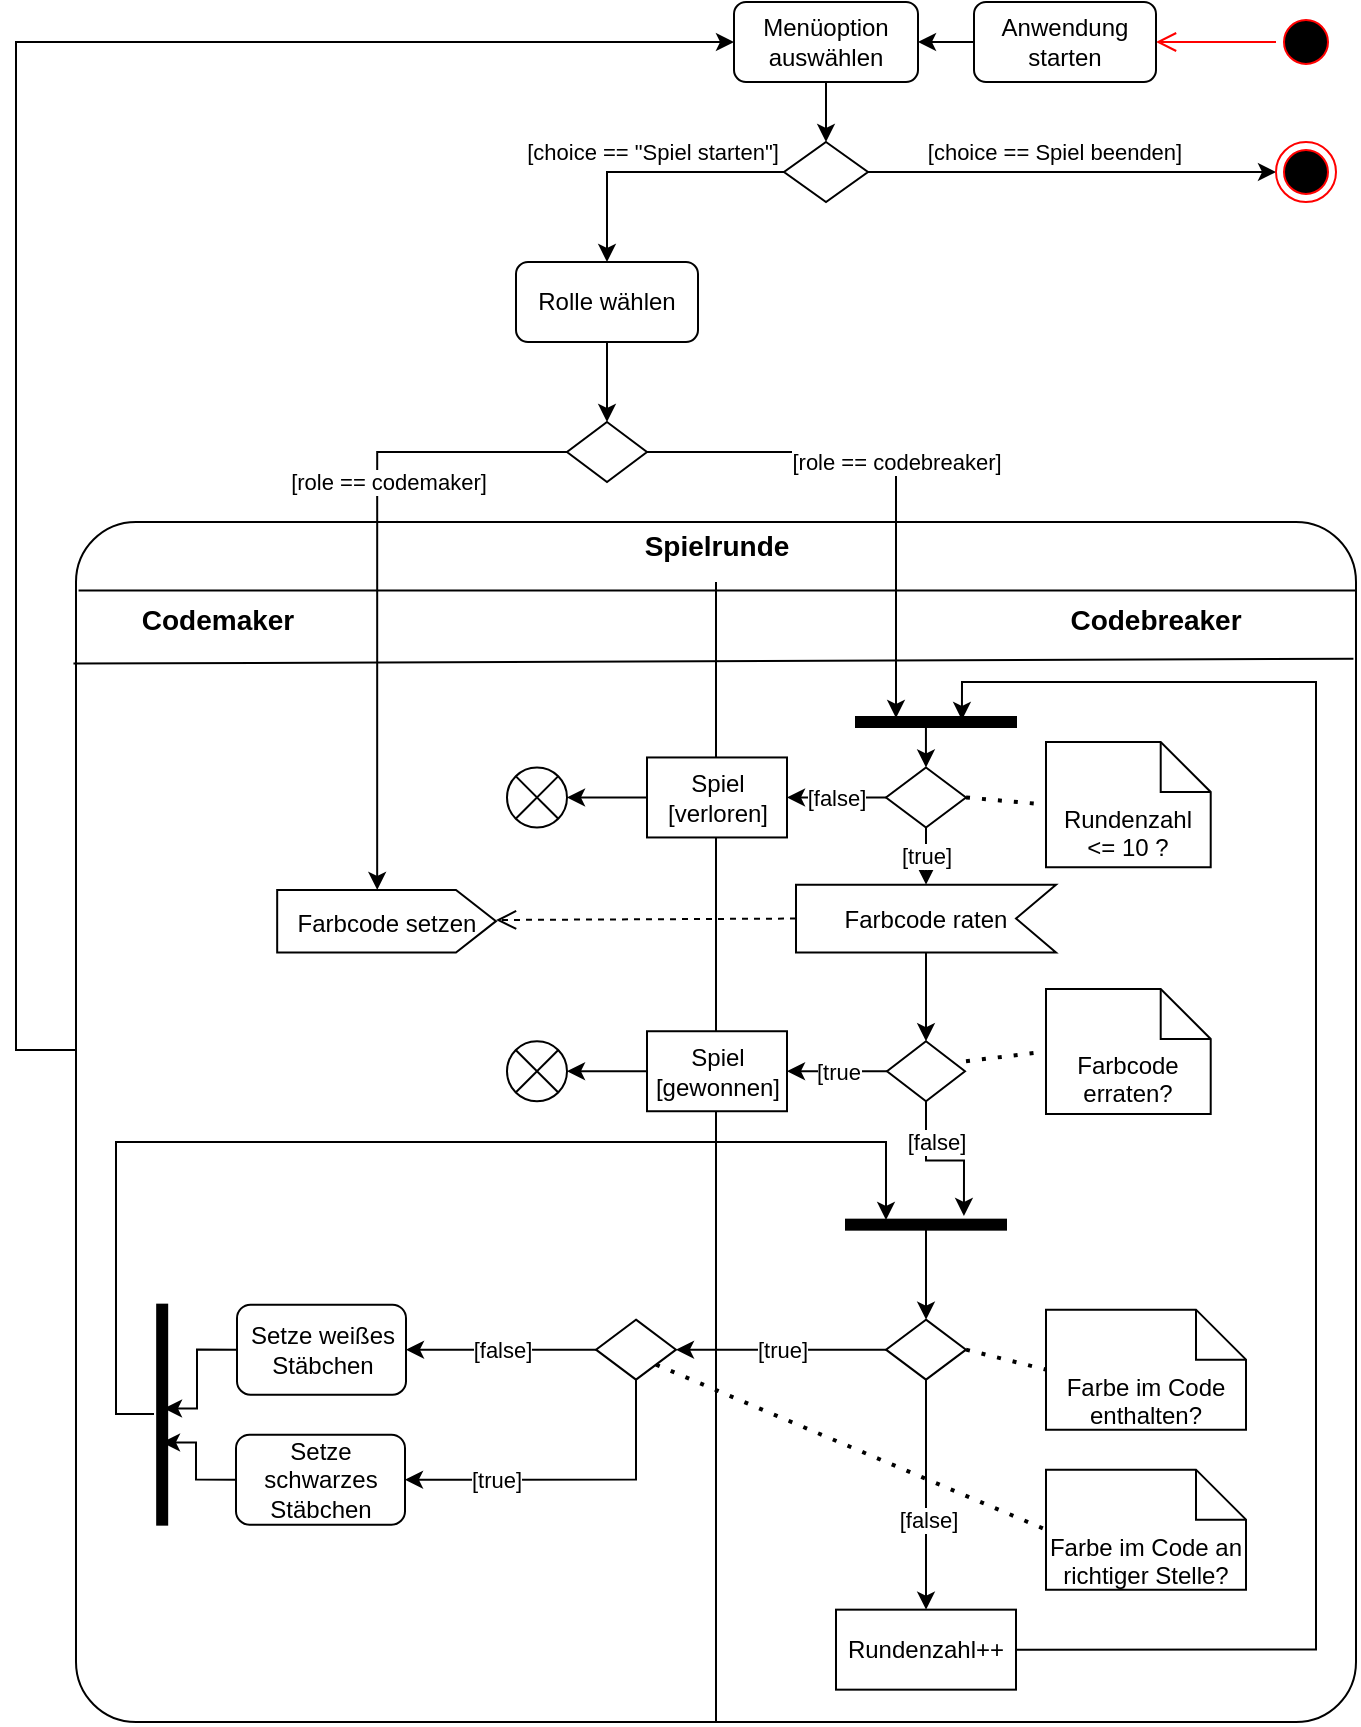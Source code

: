 <mxfile version="21.2.8" type="device">
  <diagram name="Page-1" id="C5HD7RrzjU2cgvFhT7br">
    <mxGraphModel dx="1804" dy="583" grid="1" gridSize="10" guides="1" tooltips="1" connect="1" arrows="1" fold="1" page="1" pageScale="1" pageWidth="850" pageHeight="1100" math="0" shadow="0">
      <root>
        <mxCell id="0" />
        <mxCell id="1" parent="0" />
        <mxCell id="xfgqFInzrt2F2nNXEhMC-96" style="edgeStyle=orthogonalEdgeStyle;rounded=0;orthogonalLoop=1;jettySize=auto;html=1;exitX=0;exitY=0.5;exitDx=0;exitDy=0;entryX=0;entryY=0.5;entryDx=0;entryDy=0;" parent="1" source="xfgqFInzrt2F2nNXEhMC-44" target="6mnyKnMKoBdTDlpZ-iiz-33" edge="1">
          <mxGeometry relative="1" as="geometry">
            <Array as="points">
              <mxPoint x="30" y="794" />
              <mxPoint y="794" />
              <mxPoint y="290" />
            </Array>
          </mxGeometry>
        </mxCell>
        <mxCell id="xfgqFInzrt2F2nNXEhMC-44" value="" style="rounded=1;whiteSpace=wrap;html=1;container=0;arcSize=5;" parent="1" vertex="1">
          <mxGeometry x="30" y="530" width="640" height="600" as="geometry" />
        </mxCell>
        <mxCell id="6mnyKnMKoBdTDlpZ-iiz-1" value="" style="ellipse;html=1;shape=startState;fillColor=#000000;strokeColor=#ff0000;" parent="1" vertex="1">
          <mxGeometry x="630" y="275" width="30" height="30" as="geometry" />
        </mxCell>
        <mxCell id="6mnyKnMKoBdTDlpZ-iiz-2" value="" style="edgeStyle=orthogonalEdgeStyle;html=1;verticalAlign=bottom;endArrow=open;endSize=8;strokeColor=#ff0000;rounded=0;entryX=1;entryY=0.5;entryDx=0;entryDy=0;" parent="1" source="6mnyKnMKoBdTDlpZ-iiz-1" target="6mnyKnMKoBdTDlpZ-iiz-4" edge="1">
          <mxGeometry relative="1" as="geometry">
            <mxPoint x="398" y="210" as="targetPoint" />
          </mxGeometry>
        </mxCell>
        <mxCell id="6mnyKnMKoBdTDlpZ-iiz-34" style="edgeStyle=orthogonalEdgeStyle;rounded=0;orthogonalLoop=1;jettySize=auto;html=1;exitX=0;exitY=0.5;exitDx=0;exitDy=0;entryX=1;entryY=0.5;entryDx=0;entryDy=0;" parent="1" source="6mnyKnMKoBdTDlpZ-iiz-4" target="6mnyKnMKoBdTDlpZ-iiz-33" edge="1">
          <mxGeometry relative="1" as="geometry" />
        </mxCell>
        <mxCell id="6mnyKnMKoBdTDlpZ-iiz-4" value="&lt;div&gt;Anwendung starten&lt;/div&gt;" style="rounded=1;whiteSpace=wrap;html=1;" parent="1" vertex="1">
          <mxGeometry x="479" y="270" width="91" height="40" as="geometry" />
        </mxCell>
        <mxCell id="6mnyKnMKoBdTDlpZ-iiz-15" style="edgeStyle=orthogonalEdgeStyle;rounded=0;orthogonalLoop=1;jettySize=auto;html=1;exitX=0;exitY=0.5;exitDx=0;exitDy=0;entryX=0.5;entryY=0;entryDx=0;entryDy=0;" parent="1" source="6mnyKnMKoBdTDlpZ-iiz-7" target="6mnyKnMKoBdTDlpZ-iiz-21" edge="1">
          <mxGeometry relative="1" as="geometry">
            <mxPoint x="210" y="420" as="targetPoint" />
          </mxGeometry>
        </mxCell>
        <mxCell id="6mnyKnMKoBdTDlpZ-iiz-36" value="[choice == &quot;Spiel starten&quot;]" style="edgeLabel;html=1;align=center;verticalAlign=middle;resizable=0;points=[];" parent="6mnyKnMKoBdTDlpZ-iiz-15" vertex="1" connectable="0">
          <mxGeometry x="-0.395" relative="1" as="geometry">
            <mxPoint x="-26" y="-10" as="offset" />
          </mxGeometry>
        </mxCell>
        <mxCell id="6mnyKnMKoBdTDlpZ-iiz-17" style="edgeStyle=orthogonalEdgeStyle;rounded=0;orthogonalLoop=1;jettySize=auto;html=1;exitX=1;exitY=0.5;exitDx=0;exitDy=0;entryX=0;entryY=0.5;entryDx=0;entryDy=0;" parent="1" source="6mnyKnMKoBdTDlpZ-iiz-7" target="6mnyKnMKoBdTDlpZ-iiz-12" edge="1">
          <mxGeometry relative="1" as="geometry">
            <mxPoint x="613" y="520" as="targetPoint" />
          </mxGeometry>
        </mxCell>
        <mxCell id="6mnyKnMKoBdTDlpZ-iiz-37" value="[choice == Spiel beenden]" style="edgeLabel;html=1;align=center;verticalAlign=middle;resizable=0;points=[];" parent="6mnyKnMKoBdTDlpZ-iiz-17" vertex="1" connectable="0">
          <mxGeometry x="-0.535" y="1" relative="1" as="geometry">
            <mxPoint x="45" y="-9" as="offset" />
          </mxGeometry>
        </mxCell>
        <mxCell id="6mnyKnMKoBdTDlpZ-iiz-7" value="" style="rhombus;whiteSpace=wrap;html=1;" parent="1" vertex="1">
          <mxGeometry x="384" y="340" width="42" height="30" as="geometry" />
        </mxCell>
        <mxCell id="6mnyKnMKoBdTDlpZ-iiz-12" value="" style="ellipse;html=1;shape=endState;fillColor=#000000;strokeColor=#ff0000;" parent="1" vertex="1">
          <mxGeometry x="630" y="340" width="30" height="30" as="geometry" />
        </mxCell>
        <mxCell id="6mnyKnMKoBdTDlpZ-iiz-24" style="edgeStyle=orthogonalEdgeStyle;rounded=0;orthogonalLoop=1;jettySize=auto;html=1;exitX=0.5;exitY=1;exitDx=0;exitDy=0;entryX=0.5;entryY=0;entryDx=0;entryDy=0;" parent="1" source="6mnyKnMKoBdTDlpZ-iiz-21" target="6mnyKnMKoBdTDlpZ-iiz-23" edge="1">
          <mxGeometry relative="1" as="geometry" />
        </mxCell>
        <mxCell id="6mnyKnMKoBdTDlpZ-iiz-21" value="&lt;div&gt;Rolle wählen&lt;/div&gt;" style="rounded=1;whiteSpace=wrap;html=1;" parent="1" vertex="1">
          <mxGeometry x="250" y="400" width="91" height="40" as="geometry" />
        </mxCell>
        <mxCell id="6mnyKnMKoBdTDlpZ-iiz-29" style="edgeStyle=orthogonalEdgeStyle;rounded=0;orthogonalLoop=1;jettySize=auto;html=1;exitX=0;exitY=0.5;exitDx=0;exitDy=0;entryX=0;entryY=0;entryDx=50;entryDy=0;entryPerimeter=0;" parent="1" source="6mnyKnMKoBdTDlpZ-iiz-23" target="xfgqFInzrt2F2nNXEhMC-38" edge="1">
          <mxGeometry relative="1" as="geometry">
            <mxPoint x="165" y="540" as="targetPoint" />
          </mxGeometry>
        </mxCell>
        <mxCell id="6mnyKnMKoBdTDlpZ-iiz-31" value="[role == codemaker]" style="edgeLabel;html=1;align=center;verticalAlign=middle;resizable=0;points=[];" parent="6mnyKnMKoBdTDlpZ-iiz-29" vertex="1" connectable="0">
          <mxGeometry x="-0.091" y="3" relative="1" as="geometry">
            <mxPoint x="2" y="-33" as="offset" />
          </mxGeometry>
        </mxCell>
        <mxCell id="xfgqFInzrt2F2nNXEhMC-80" value="[role == codebreaker]" style="edgeStyle=orthogonalEdgeStyle;rounded=0;orthogonalLoop=1;jettySize=auto;html=1;exitX=1;exitY=0.5;exitDx=0;exitDy=0;entryX=0.1;entryY=0.738;entryDx=0;entryDy=0;entryPerimeter=0;" parent="1" source="6mnyKnMKoBdTDlpZ-iiz-23" target="4zfpj5_55RrsMOGDuv52-13" edge="1">
          <mxGeometry relative="1" as="geometry">
            <mxPoint x="455" y="560" as="targetPoint" />
            <Array as="points">
              <mxPoint x="440" y="495" />
            </Array>
          </mxGeometry>
        </mxCell>
        <mxCell id="6mnyKnMKoBdTDlpZ-iiz-23" value="" style="rhombus;whiteSpace=wrap;html=1;" parent="1" vertex="1">
          <mxGeometry x="275.5" y="480" width="40" height="30" as="geometry" />
        </mxCell>
        <mxCell id="6mnyKnMKoBdTDlpZ-iiz-35" style="edgeStyle=orthogonalEdgeStyle;rounded=0;orthogonalLoop=1;jettySize=auto;html=1;exitX=0.5;exitY=1;exitDx=0;exitDy=0;" parent="1" source="6mnyKnMKoBdTDlpZ-iiz-33" target="6mnyKnMKoBdTDlpZ-iiz-7" edge="1">
          <mxGeometry relative="1" as="geometry" />
        </mxCell>
        <mxCell id="6mnyKnMKoBdTDlpZ-iiz-33" value="Menüoption auswählen" style="rounded=1;whiteSpace=wrap;html=1;" parent="1" vertex="1">
          <mxGeometry x="359" y="270" width="92" height="40" as="geometry" />
        </mxCell>
        <mxCell id="xfgqFInzrt2F2nNXEhMC-84" value="[true" style="edgeStyle=orthogonalEdgeStyle;rounded=0;orthogonalLoop=1;jettySize=auto;html=1;exitX=0;exitY=0.5;exitDx=0;exitDy=0;entryX=1;entryY=0.5;entryDx=0;entryDy=0;" parent="1" source="6mnyKnMKoBdTDlpZ-iiz-58" target="6mnyKnMKoBdTDlpZ-iiz-45" edge="1">
          <mxGeometry relative="1" as="geometry" />
        </mxCell>
        <mxCell id="4zfpj5_55RrsMOGDuv52-16" value="[false]" style="edgeStyle=orthogonalEdgeStyle;rounded=0;orthogonalLoop=1;jettySize=auto;html=1;exitX=0.5;exitY=1;exitDx=0;exitDy=0;entryX=-0.366;entryY=0.263;entryDx=0;entryDy=0;entryPerimeter=0;" edge="1" parent="1" source="6mnyKnMKoBdTDlpZ-iiz-58" target="4zfpj5_55RrsMOGDuv52-11">
          <mxGeometry x="-0.466" y="5" relative="1" as="geometry">
            <mxPoint as="offset" />
          </mxGeometry>
        </mxCell>
        <mxCell id="6mnyKnMKoBdTDlpZ-iiz-58" value="" style="rhombus;whiteSpace=wrap;html=1;container=0;" parent="1" vertex="1">
          <mxGeometry x="435.5" y="789.62" width="39" height="30" as="geometry" />
        </mxCell>
        <mxCell id="xfgqFInzrt2F2nNXEhMC-19" value="[false]" style="edgeStyle=orthogonalEdgeStyle;rounded=0;orthogonalLoop=1;jettySize=auto;html=1;exitX=0;exitY=0.5;exitDx=0;exitDy=0;entryX=1;entryY=0.5;entryDx=0;entryDy=0;" parent="1" source="xfgqFInzrt2F2nNXEhMC-6" target="6mnyKnMKoBdTDlpZ-iiz-44" edge="1">
          <mxGeometry relative="1" as="geometry" />
        </mxCell>
        <mxCell id="-JMtcEVkYMEbGsDYnE0R-1" value="[true]" style="edgeStyle=orthogonalEdgeStyle;rounded=0;orthogonalLoop=1;jettySize=auto;html=1;exitX=0.5;exitY=1;exitDx=0;exitDy=0;entryX=0;entryY=0;entryDx=65;entryDy=0;entryPerimeter=0;" parent="1" source="xfgqFInzrt2F2nNXEhMC-6" target="xfgqFInzrt2F2nNXEhMC-39" edge="1">
          <mxGeometry relative="1" as="geometry" />
        </mxCell>
        <mxCell id="xfgqFInzrt2F2nNXEhMC-6" value="" style="rhombus;whiteSpace=wrap;html=1;container=0;" parent="1" vertex="1">
          <mxGeometry x="435" y="652.73" width="40" height="30" as="geometry" />
        </mxCell>
        <mxCell id="xfgqFInzrt2F2nNXEhMC-10" value="" style="endArrow=none;dashed=1;html=1;dashPattern=1 3;strokeWidth=2;rounded=0;entryX=0;entryY=0.5;entryDx=0;entryDy=0;entryPerimeter=0;" parent="1" target="xfgqFInzrt2F2nNXEhMC-9" edge="1">
          <mxGeometry width="50" height="50" relative="1" as="geometry">
            <mxPoint x="475" y="799.62" as="sourcePoint" />
            <mxPoint x="435" y="729.62" as="targetPoint" />
          </mxGeometry>
        </mxCell>
        <mxCell id="xfgqFInzrt2F2nNXEhMC-68" value="[true]&lt;br&gt;" style="edgeStyle=orthogonalEdgeStyle;rounded=0;orthogonalLoop=1;jettySize=auto;html=1;exitX=0;exitY=0.5;exitDx=0;exitDy=0;entryX=1;entryY=0.5;entryDx=0;entryDy=0;" parent="1" source="xfgqFInzrt2F2nNXEhMC-55" target="xfgqFInzrt2F2nNXEhMC-67" edge="1">
          <mxGeometry relative="1" as="geometry" />
        </mxCell>
        <mxCell id="xfgqFInzrt2F2nNXEhMC-73" style="edgeStyle=orthogonalEdgeStyle;rounded=0;orthogonalLoop=1;jettySize=auto;html=1;exitX=0.5;exitY=1;exitDx=0;exitDy=0;entryX=0.5;entryY=0;entryDx=0;entryDy=0;" parent="1" source="xfgqFInzrt2F2nNXEhMC-55" target="xfgqFInzrt2F2nNXEhMC-72" edge="1">
          <mxGeometry relative="1" as="geometry" />
        </mxCell>
        <mxCell id="xfgqFInzrt2F2nNXEhMC-74" value="[false]" style="edgeLabel;html=1;align=center;verticalAlign=middle;resizable=0;points=[];container=0;" parent="xfgqFInzrt2F2nNXEhMC-73" vertex="1" connectable="0">
          <mxGeometry x="0.217" y="1" relative="1" as="geometry">
            <mxPoint as="offset" />
          </mxGeometry>
        </mxCell>
        <mxCell id="xfgqFInzrt2F2nNXEhMC-55" value="" style="rhombus;whiteSpace=wrap;html=1;container=0;" parent="1" vertex="1">
          <mxGeometry x="435" y="928.83" width="40" height="30" as="geometry" />
        </mxCell>
        <mxCell id="xfgqFInzrt2F2nNXEhMC-59" value="Farbe im Code enthalten?" style="shape=note2;boundedLbl=1;whiteSpace=wrap;html=1;size=25;verticalAlign=top;align=center;container=0;" parent="1" vertex="1">
          <mxGeometry x="515" y="923.83" width="100" height="60" as="geometry" />
        </mxCell>
        <mxCell id="xfgqFInzrt2F2nNXEhMC-60" value="" style="endArrow=none;dashed=1;html=1;dashPattern=1 3;strokeWidth=2;rounded=0;exitX=1;exitY=0.5;exitDx=0;exitDy=0;entryX=0;entryY=0.5;entryDx=0;entryDy=0;entryPerimeter=0;" parent="1" source="xfgqFInzrt2F2nNXEhMC-55" target="xfgqFInzrt2F2nNXEhMC-59" edge="1">
          <mxGeometry width="50" height="50" relative="1" as="geometry">
            <mxPoint x="485" y="898.83" as="sourcePoint" />
            <mxPoint x="525" y="898.83" as="targetPoint" />
          </mxGeometry>
        </mxCell>
        <mxCell id="4zfpj5_55RrsMOGDuv52-8" style="edgeStyle=orthogonalEdgeStyle;rounded=0;orthogonalLoop=1;jettySize=auto;html=1;exitX=0;exitY=0.5;exitDx=0;exitDy=0;entryX=0.682;entryY=0.472;entryDx=0;entryDy=0;entryPerimeter=0;" edge="1" parent="1" source="xfgqFInzrt2F2nNXEhMC-61" target="4zfpj5_55RrsMOGDuv52-1">
          <mxGeometry relative="1" as="geometry" />
        </mxCell>
        <mxCell id="xfgqFInzrt2F2nNXEhMC-61" value="Setze weißes Stäbchen" style="rounded=1;whiteSpace=wrap;html=1;container=0;" parent="1" vertex="1">
          <mxGeometry x="110.5" y="921.33" width="84.5" height="45" as="geometry" />
        </mxCell>
        <mxCell id="xfgqFInzrt2F2nNXEhMC-77" style="edgeStyle=orthogonalEdgeStyle;rounded=0;orthogonalLoop=1;jettySize=auto;html=1;exitX=0;exitY=0.5;exitDx=0;exitDy=0;entryX=0.482;entryY=0.626;entryDx=0;entryDy=0;entryPerimeter=0;" parent="1" source="xfgqFInzrt2F2nNXEhMC-63" target="4zfpj5_55RrsMOGDuv52-1" edge="1">
          <mxGeometry relative="1" as="geometry" />
        </mxCell>
        <mxCell id="xfgqFInzrt2F2nNXEhMC-63" value="Setze schwarzes Stäbchen" style="rounded=1;whiteSpace=wrap;html=1;container=0;" parent="1" vertex="1">
          <mxGeometry x="110" y="986.33" width="84.5" height="45" as="geometry" />
        </mxCell>
        <mxCell id="xfgqFInzrt2F2nNXEhMC-65" value="Farbe im Code an richtiger Stelle?" style="shape=note2;boundedLbl=1;whiteSpace=wrap;html=1;size=25;verticalAlign=top;align=center;container=0;" parent="1" vertex="1">
          <mxGeometry x="515" y="1003.83" width="100" height="60" as="geometry" />
        </mxCell>
        <mxCell id="xfgqFInzrt2F2nNXEhMC-66" value="" style="endArrow=none;dashed=1;html=1;dashPattern=1 3;strokeWidth=2;rounded=0;exitX=1;exitY=1;exitDx=0;exitDy=0;entryX=0;entryY=0.5;entryDx=0;entryDy=0;entryPerimeter=0;" parent="1" source="xfgqFInzrt2F2nNXEhMC-67" target="xfgqFInzrt2F2nNXEhMC-65" edge="1">
          <mxGeometry width="50" height="50" relative="1" as="geometry">
            <mxPoint x="419.5" y="1008.83" as="sourcePoint" />
            <mxPoint x="470" y="973.83" as="targetPoint" />
          </mxGeometry>
        </mxCell>
        <mxCell id="xfgqFInzrt2F2nNXEhMC-70" value="[false]" style="edgeStyle=orthogonalEdgeStyle;rounded=0;orthogonalLoop=1;jettySize=auto;html=1;exitX=0;exitY=0.5;exitDx=0;exitDy=0;entryX=1;entryY=0.5;entryDx=0;entryDy=0;" parent="1" source="xfgqFInzrt2F2nNXEhMC-67" target="xfgqFInzrt2F2nNXEhMC-61" edge="1">
          <mxGeometry relative="1" as="geometry" />
        </mxCell>
        <mxCell id="xfgqFInzrt2F2nNXEhMC-71" value="[true]" style="edgeStyle=orthogonalEdgeStyle;rounded=0;orthogonalLoop=1;jettySize=auto;html=1;exitX=0.5;exitY=1;exitDx=0;exitDy=0;entryX=1;entryY=0.5;entryDx=0;entryDy=0;" parent="1" source="xfgqFInzrt2F2nNXEhMC-67" target="xfgqFInzrt2F2nNXEhMC-63" edge="1">
          <mxGeometry x="0.45" relative="1" as="geometry">
            <mxPoint as="offset" />
          </mxGeometry>
        </mxCell>
        <mxCell id="xfgqFInzrt2F2nNXEhMC-67" value="" style="rhombus;whiteSpace=wrap;html=1;container=0;" parent="1" vertex="1">
          <mxGeometry x="290" y="928.83" width="40" height="30" as="geometry" />
        </mxCell>
        <mxCell id="-JMtcEVkYMEbGsDYnE0R-3" style="edgeStyle=orthogonalEdgeStyle;rounded=0;orthogonalLoop=1;jettySize=auto;html=1;exitX=1;exitY=0.5;exitDx=0;exitDy=0;entryX=0.3;entryY=0.338;entryDx=0;entryDy=0;entryPerimeter=0;" parent="1" source="xfgqFInzrt2F2nNXEhMC-72" target="4zfpj5_55RrsMOGDuv52-13" edge="1">
          <mxGeometry relative="1" as="geometry">
            <Array as="points">
              <mxPoint x="650" y="1094" />
              <mxPoint x="650" y="610" />
              <mxPoint x="473" y="610" />
            </Array>
          </mxGeometry>
        </mxCell>
        <mxCell id="xfgqFInzrt2F2nNXEhMC-72" value="Rundenzahl++" style="rounded=0;whiteSpace=wrap;html=1;container=0;" parent="1" vertex="1">
          <mxGeometry x="410" y="1073.83" width="90" height="40" as="geometry" />
        </mxCell>
        <mxCell id="xfgqFInzrt2F2nNXEhMC-16" value="" style="endArrow=none;dashed=1;html=1;dashPattern=1 3;strokeWidth=2;rounded=0;entryX=0;entryY=0.5;entryDx=0;entryDy=0;entryPerimeter=0;exitX=1;exitY=0.5;exitDx=0;exitDy=0;" parent="1" source="xfgqFInzrt2F2nNXEhMC-6" target="xfgqFInzrt2F2nNXEhMC-15" edge="1">
          <mxGeometry width="50" height="50" relative="1" as="geometry">
            <mxPoint x="475" y="690.23" as="sourcePoint" />
            <mxPoint x="565" y="590.23" as="targetPoint" />
          </mxGeometry>
        </mxCell>
        <mxCell id="xfgqFInzrt2F2nNXEhMC-45" value="&lt;font style=&quot;font-size: 14px;&quot;&gt;&lt;b&gt;Spielrunde&lt;/b&gt;&lt;/font&gt;" style="text;html=1;strokeColor=none;fillColor=none;align=center;verticalAlign=middle;whiteSpace=wrap;rounded=0;container=0;" parent="1" vertex="1">
          <mxGeometry x="322.026" y="520" width="56.949" height="44.318" as="geometry" />
        </mxCell>
        <mxCell id="xfgqFInzrt2F2nNXEhMC-38" value="&lt;font style=&quot;font-size: 12px;&quot;&gt;Farbcode setzen&lt;/font&gt;" style="html=1;shape=mxgraph.infographic.ribbonSimple;notch1=0;notch2=20;align=center;verticalAlign=middle;fontSize=14;fontStyle=0;fillColor=#FFFFFF;whiteSpace=wrap;container=0;" parent="1" vertex="1">
          <mxGeometry x="130.59" y="713.94" width="109.41" height="31.28" as="geometry" />
        </mxCell>
        <mxCell id="xfgqFInzrt2F2nNXEhMC-100" value="" style="edgeStyle=orthogonalEdgeStyle;rounded=0;orthogonalLoop=1;jettySize=auto;html=1;exitX=0;exitY=0;exitDx=65;exitDy=33.89;exitPerimeter=0;entryX=0.5;entryY=0;entryDx=0;entryDy=0;" parent="1" source="xfgqFInzrt2F2nNXEhMC-39" target="6mnyKnMKoBdTDlpZ-iiz-58" edge="1">
          <mxGeometry relative="1" as="geometry" />
        </mxCell>
        <mxCell id="xfgqFInzrt2F2nNXEhMC-39" value="&lt;font style=&quot;font-size: 12px;&quot;&gt;Farbcode raten&lt;/font&gt;" style="html=1;shape=mxgraph.infographic.ribbonSimple;notch1=20;notch2=0;align=center;verticalAlign=middle;fontSize=14;fontStyle=0;flipH=1;fillColor=#FFFFFF;whiteSpace=wrap;container=0;" parent="1" vertex="1">
          <mxGeometry x="390" y="711.33" width="130" height="33.89" as="geometry" />
        </mxCell>
        <mxCell id="xfgqFInzrt2F2nNXEhMC-15" value="Rundenzahl &lt;br&gt;&amp;lt;= 10 ?" style="shape=note2;boundedLbl=1;whiteSpace=wrap;html=1;size=25;verticalAlign=top;align=center;container=0;" parent="1" vertex="1">
          <mxGeometry x="515.002" y="640.003" width="82.353" height="62.567" as="geometry" />
        </mxCell>
        <mxCell id="xfgqFInzrt2F2nNXEhMC-9" value="Farbcode erraten?" style="shape=note2;boundedLbl=1;whiteSpace=wrap;html=1;size=25;verticalAlign=top;align=center;container=0;" parent="1" vertex="1">
          <mxGeometry x="515.002" y="763.47" width="82.353" height="62.567" as="geometry" />
        </mxCell>
        <mxCell id="xfgqFInzrt2F2nNXEhMC-81" value="" style="endArrow=none;html=1;rounded=0;exitX=0.002;exitY=0.057;exitDx=0;exitDy=0;exitPerimeter=0;entryX=1;entryY=0.057;entryDx=0;entryDy=0;entryPerimeter=0;" parent="1" source="xfgqFInzrt2F2nNXEhMC-44" target="xfgqFInzrt2F2nNXEhMC-44" edge="1">
          <mxGeometry width="50" height="50" relative="1" as="geometry">
            <mxPoint x="100" y="730" as="sourcePoint" />
            <mxPoint x="150" y="680" as="targetPoint" />
          </mxGeometry>
        </mxCell>
        <mxCell id="xfgqFInzrt2F2nNXEhMC-82" value="" style="endArrow=none;html=1;rounded=0;exitX=0.5;exitY=1;exitDx=0;exitDy=0;" parent="1" source="xfgqFInzrt2F2nNXEhMC-44" edge="1">
          <mxGeometry width="50" height="50" relative="1" as="geometry">
            <mxPoint x="100" y="730" as="sourcePoint" />
            <mxPoint x="350" y="560" as="targetPoint" />
          </mxGeometry>
        </mxCell>
        <mxCell id="xfgqFInzrt2F2nNXEhMC-94" style="edgeStyle=orthogonalEdgeStyle;rounded=0;orthogonalLoop=1;jettySize=auto;html=1;exitX=0;exitY=0.5;exitDx=0;exitDy=0;entryX=1;entryY=0.5;entryDx=0;entryDy=0;" parent="1" source="6mnyKnMKoBdTDlpZ-iiz-45" target="xfgqFInzrt2F2nNXEhMC-92" edge="1">
          <mxGeometry relative="1" as="geometry" />
        </mxCell>
        <mxCell id="6mnyKnMKoBdTDlpZ-iiz-45" value="Spiel [gewonnen]" style="rounded=0;whiteSpace=wrap;html=1;container=0;" parent="1" vertex="1">
          <mxGeometry x="315.5" y="784.62" width="70" height="40" as="geometry" />
        </mxCell>
        <mxCell id="xfgqFInzrt2F2nNXEhMC-95" style="edgeStyle=orthogonalEdgeStyle;rounded=0;orthogonalLoop=1;jettySize=auto;html=1;exitX=0;exitY=0.5;exitDx=0;exitDy=0;entryX=1;entryY=0.5;entryDx=0;entryDy=0;" parent="1" source="6mnyKnMKoBdTDlpZ-iiz-44" target="xfgqFInzrt2F2nNXEhMC-93" edge="1">
          <mxGeometry relative="1" as="geometry" />
        </mxCell>
        <mxCell id="6mnyKnMKoBdTDlpZ-iiz-44" value="&lt;div&gt;Spiel&lt;/div&gt;&lt;div&gt;[verloren]&lt;br&gt;&lt;/div&gt;" style="rounded=0;whiteSpace=wrap;html=1;container=0;" parent="1" vertex="1">
          <mxGeometry x="315.5" y="647.73" width="70" height="40" as="geometry" />
        </mxCell>
        <mxCell id="xfgqFInzrt2F2nNXEhMC-86" value="" style="endArrow=none;html=1;rounded=0;exitX=-0.002;exitY=0.118;exitDx=0;exitDy=0;exitPerimeter=0;entryX=0.998;entryY=0.114;entryDx=0;entryDy=0;entryPerimeter=0;" parent="1" source="xfgqFInzrt2F2nNXEhMC-44" target="xfgqFInzrt2F2nNXEhMC-44" edge="1">
          <mxGeometry width="50" height="50" relative="1" as="geometry">
            <mxPoint x="100" y="730" as="sourcePoint" />
            <mxPoint x="640" y="590" as="targetPoint" />
          </mxGeometry>
        </mxCell>
        <mxCell id="xfgqFInzrt2F2nNXEhMC-87" value="&lt;font style=&quot;font-size: 14px;&quot;&gt;&lt;b&gt;Codemaker&lt;/b&gt;&lt;/font&gt;" style="text;html=1;strokeColor=none;fillColor=none;align=center;verticalAlign=middle;whiteSpace=wrap;rounded=0;" parent="1" vertex="1">
          <mxGeometry x="70.59" y="564.32" width="60" height="30" as="geometry" />
        </mxCell>
        <mxCell id="xfgqFInzrt2F2nNXEhMC-88" value="&lt;font style=&quot;font-size: 14px;&quot;&gt;&lt;b&gt;Codebreaker&lt;/b&gt;&lt;/font&gt;" style="text;html=1;strokeColor=none;fillColor=none;align=center;verticalAlign=middle;whiteSpace=wrap;rounded=0;" parent="1" vertex="1">
          <mxGeometry x="540" y="564.32" width="60" height="30" as="geometry" />
        </mxCell>
        <mxCell id="xfgqFInzrt2F2nNXEhMC-90" value="" style="html=1;verticalAlign=bottom;endArrow=open;dashed=1;endSize=8;edgeStyle=elbowEdgeStyle;elbow=vertical;curved=0;rounded=0;exitX=1;exitY=0.5;exitDx=0;exitDy=0;exitPerimeter=0;entryX=1;entryY=0.5;entryDx=0;entryDy=0;entryPerimeter=0;" parent="1" source="xfgqFInzrt2F2nNXEhMC-39" edge="1">
          <mxGeometry relative="1" as="geometry">
            <mxPoint x="170" y="789.62" as="sourcePoint" />
            <mxPoint x="240" y="729.58" as="targetPoint" />
          </mxGeometry>
        </mxCell>
        <mxCell id="xfgqFInzrt2F2nNXEhMC-92" value="" style="shape=sumEllipse;perimeter=ellipsePerimeter;html=1;backgroundOutline=1;" parent="1" vertex="1">
          <mxGeometry x="245.5" y="789.62" width="30" height="30" as="geometry" />
        </mxCell>
        <mxCell id="xfgqFInzrt2F2nNXEhMC-93" value="" style="shape=sumEllipse;perimeter=ellipsePerimeter;html=1;backgroundOutline=1;" parent="1" vertex="1">
          <mxGeometry x="245.5" y="652.73" width="30" height="30" as="geometry" />
        </mxCell>
        <mxCell id="4zfpj5_55RrsMOGDuv52-1" value="" style="html=1;points=[];perimeter=orthogonalPerimeter;fillColor=strokeColor;" vertex="1" parent="1">
          <mxGeometry x="70.59" y="921.33" width="5" height="110" as="geometry" />
        </mxCell>
        <mxCell id="4zfpj5_55RrsMOGDuv52-11" value="" style="html=1;points=[];perimeter=orthogonalPerimeter;fillColor=strokeColor;rotation=90;" vertex="1" parent="1">
          <mxGeometry x="452.5" y="841.33" width="5" height="80" as="geometry" />
        </mxCell>
        <mxCell id="4zfpj5_55RrsMOGDuv52-13" value="" style="html=1;points=[];perimeter=orthogonalPerimeter;fillColor=strokeColor;rotation=90;" vertex="1" parent="1">
          <mxGeometry x="457.5" y="590" width="5" height="80" as="geometry" />
        </mxCell>
        <mxCell id="4zfpj5_55RrsMOGDuv52-15" value="" style="endArrow=classic;html=1;rounded=0;entryX=0.5;entryY=0;entryDx=0;entryDy=0;exitX=-0.1;exitY=0.563;exitDx=0;exitDy=0;exitPerimeter=0;" edge="1" parent="1" source="4zfpj5_55RrsMOGDuv52-13" target="xfgqFInzrt2F2nNXEhMC-6">
          <mxGeometry width="50" height="50" relative="1" as="geometry">
            <mxPoint x="250" y="810" as="sourcePoint" />
            <mxPoint x="300" y="760" as="targetPoint" />
          </mxGeometry>
        </mxCell>
        <mxCell id="4zfpj5_55RrsMOGDuv52-17" value="" style="endArrow=classic;html=1;rounded=0;exitX=-0.318;exitY=0.497;exitDx=0;exitDy=0;exitPerimeter=0;entryX=0.034;entryY=0.75;entryDx=0;entryDy=0;entryPerimeter=0;" edge="1" parent="1" source="4zfpj5_55RrsMOGDuv52-1" target="4zfpj5_55RrsMOGDuv52-11">
          <mxGeometry width="50" height="50" relative="1" as="geometry">
            <mxPoint x="250" y="860" as="sourcePoint" />
            <mxPoint x="300" y="810" as="targetPoint" />
            <Array as="points">
              <mxPoint x="50" y="976" />
              <mxPoint x="50" y="840" />
              <mxPoint x="435" y="840" />
            </Array>
          </mxGeometry>
        </mxCell>
        <mxCell id="4zfpj5_55RrsMOGDuv52-19" value="" style="endArrow=classic;html=1;rounded=0;entryX=0.5;entryY=0;entryDx=0;entryDy=0;exitX=0.034;exitY=0.5;exitDx=0;exitDy=0;exitPerimeter=0;" edge="1" parent="1" source="4zfpj5_55RrsMOGDuv52-11" target="xfgqFInzrt2F2nNXEhMC-55">
          <mxGeometry width="50" height="50" relative="1" as="geometry">
            <mxPoint x="460" y="881" as="sourcePoint" />
            <mxPoint x="300" y="810" as="targetPoint" />
          </mxGeometry>
        </mxCell>
      </root>
    </mxGraphModel>
  </diagram>
</mxfile>
